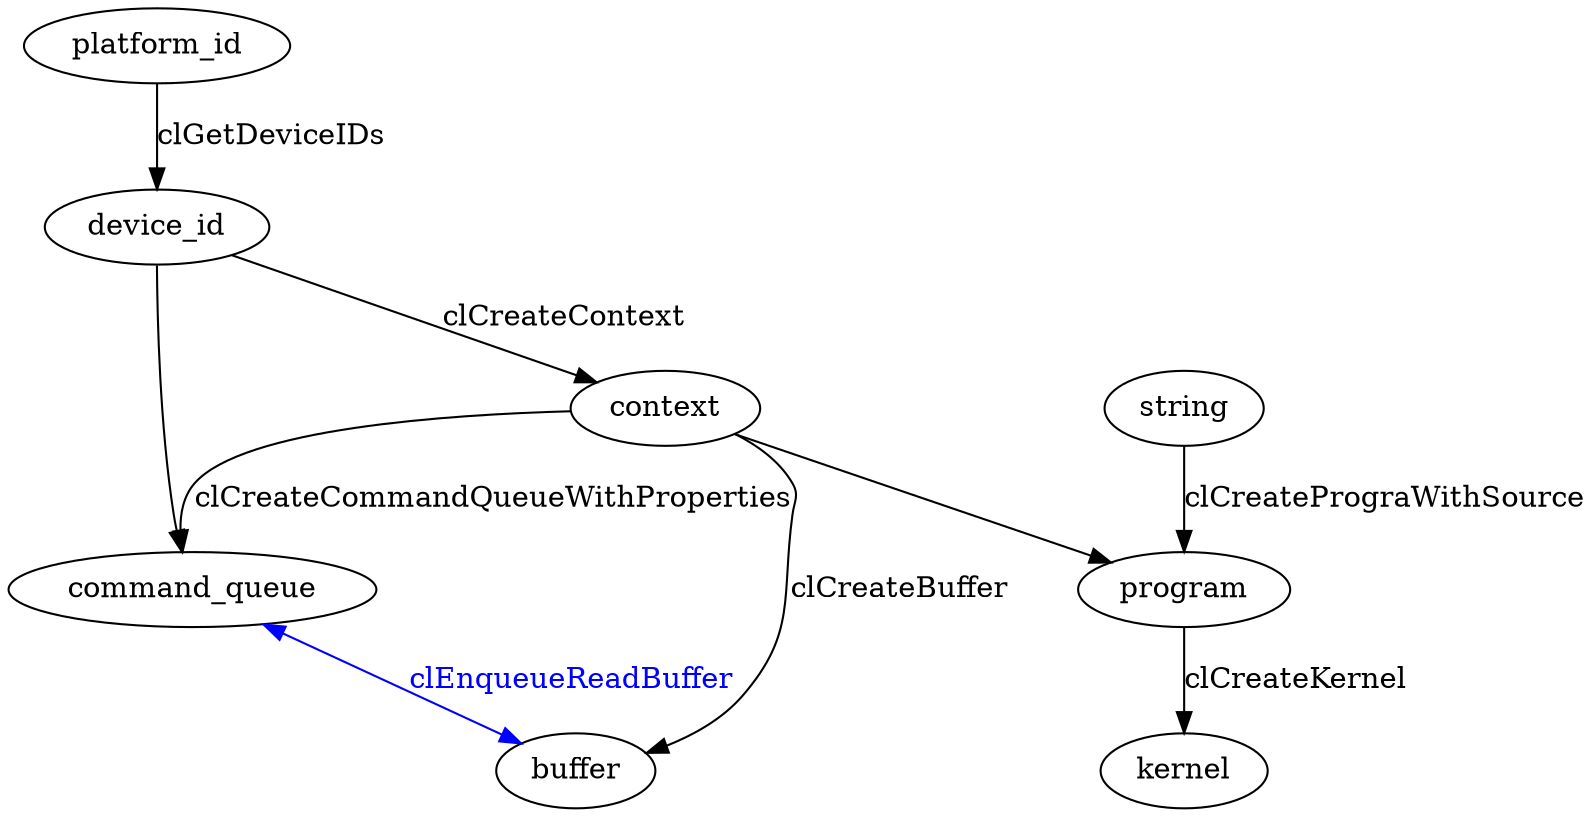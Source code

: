 digraph G {
	platform_id -> device_id [label = "clGetDeviceIDs"];
	device_id -> context [label = "clCreateContext"];
	device_id -> command_queue;
	context -> command_queue [label = clCreateCommandQueueWithProperties];
	string -> program [label = clCreatePrograWithSource];
	context -> program;
	program -> kernel [label = clCreateKernel];
	context -> buffer [label = clCreateBuffer];
	command_queue -> buffer [label = clEnqueueReadBuffer, dir = both, color = blue, fontcolor = blue];	
}